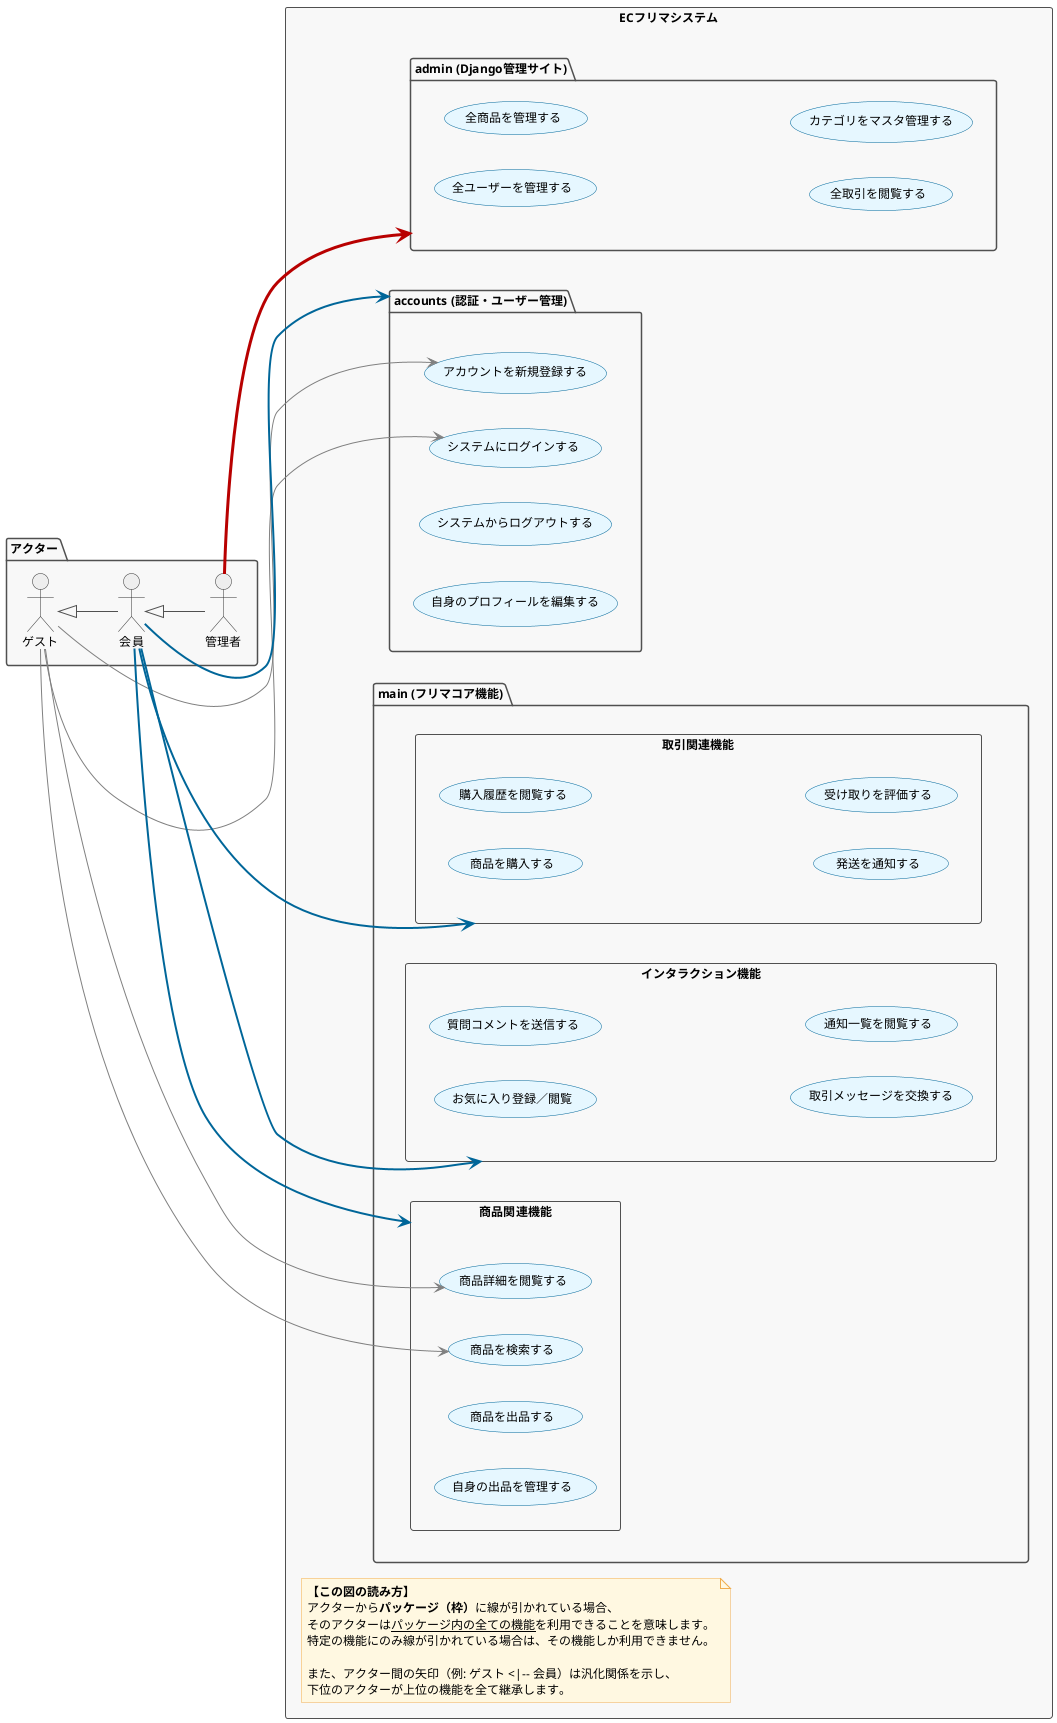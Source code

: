 @startuml ユースケース図

' === デザイン調整 (skinparam) ===
skinparam {
    BackgroundColor #FFFFFF
    ArrowColor #505050
    ActorBorderColor #333333
    ActorBackgroundColor #EEEEEE
    PackageBorderColor #505050
    PackageBackgroundColor #F8F8F8
    UsecaseBorderColor #006699
    UsecaseBackgroundColor #E6F7FF
    NoteBorderColor #F0AD4E
    NoteBackgroundColor #FFF8E1
    DefaultFontName "Yu Gothic UI"
    DefaultFontSize 12
}

' === レイアウト方向を左から右へ明確に指定 ===
left to right direction

' === アクター定義 (左側に配置) ===
package "アクター" {
  actor "ゲスト" as Guest
  actor "会員" as Member
  actor "管理者" as Admin
}
' 汎化関係
Guest <|-- Member
Member <|-- Admin

' === 機能パッケージ (右側に配置) ===
rectangle "ECフリマシステム" {

    ' === 全体への注釈: この図の読み方 ===
    note as N1
      <b>【この図の読み方】</b>
      アクターから<b>パッケージ（枠）</b>に線が引かれている場合、
      そのアクターは<u>パッケージ内の全ての機能</u>を利用できることを意味します。
      特定の機能にのみ線が引かれている場合は、その機能しか利用できません。
      
      また、アクター間の矢印（例: ゲスト <|-- 会員）は汎化関係を示し、
      下位のアクターが上位の機能を全て継承します。
    end note

    package "accounts (認証・ユーザー管理)" as PkgAccounts {
        usecase "アカウントを新規登録する" as UC_Register
        usecase "システムにログインする" as UC_Login
        usecase "システムからログアウトする" as UC_Logout
        usecase "自身のプロフィールを編集する" as UC_EditProfile
    }

    package "main (フリマコア機能)" {
    
        rectangle "商品関連機能" as PkgProduct {
            usecase "商品を検索する" as UC_Search
            usecase "商品詳細を閲覧する" as UC_ViewDetail
            usecase "商品を出品する" as UC_ListProduct
            usecase "自身の出品を管理する" as UC_ManageMyProducts
        }

        rectangle "取引関連機能" as PkgTransaction {
            usecase "商品を購入する" as UC_Purchase
            usecase "購入履歴を閲覧する" as UC_ViewPurchaseHistory
            usecase "発送を通知する" as UC_NotifyShipping
            usecase "受け取りを評価する" as UC_Evaluate
        }

        rectangle "インタラクション機能" as PkgInteraction {
            usecase "お気に入り登録／閲覧" as UC_Favorite
            usecase "質問コメントを送信する" as UC_Comment
            usecase "取引メッセージを交換する" as UC_SendMessage
            usecase "通知一覧を閲覧する" as UC_CheckNotifications
        }
    }

    package "admin (Django管理サイト)" as PkgAdmin {
        usecase "全ユーザーを管理する" as UC_AdminManageUsers
        usecase "全商品を管理する" as UC_AdminManageProducts
        usecase "全取引を閲覧する" as UC_AdminViewTransactions
        usecase "カテゴリをマスタ管理する" as UC_AdminManageCategories
    }
}


' --- アクターとユースケースの関連 (色と太さで重み付け) ---

' ■ ゲストの権限 (グレー / 細い)
Guest -[#808080,thickness=1]-> UC_Register
Guest -[#808080,thickness=1]-> UC_Login
Guest -[#808080,thickness=1]-> UC_Search
Guest -[#808080,thickness=1]-> UC_ViewDetail

' ■ 会員の権限 (青 / 中くらい)
Member -[#006699,thickness=2]-> PkgAccounts
Member -[#006699,thickness=2]-> PkgProduct
Member -[#006699,thickness=2]-> PkgTransaction
Member -[#006699,thickness=2]-> PkgInteraction

' ■ 管理者の権限 (赤 / 太い)
Admin -[#B80000,thickness=3]-> PkgAdmin

@enduml